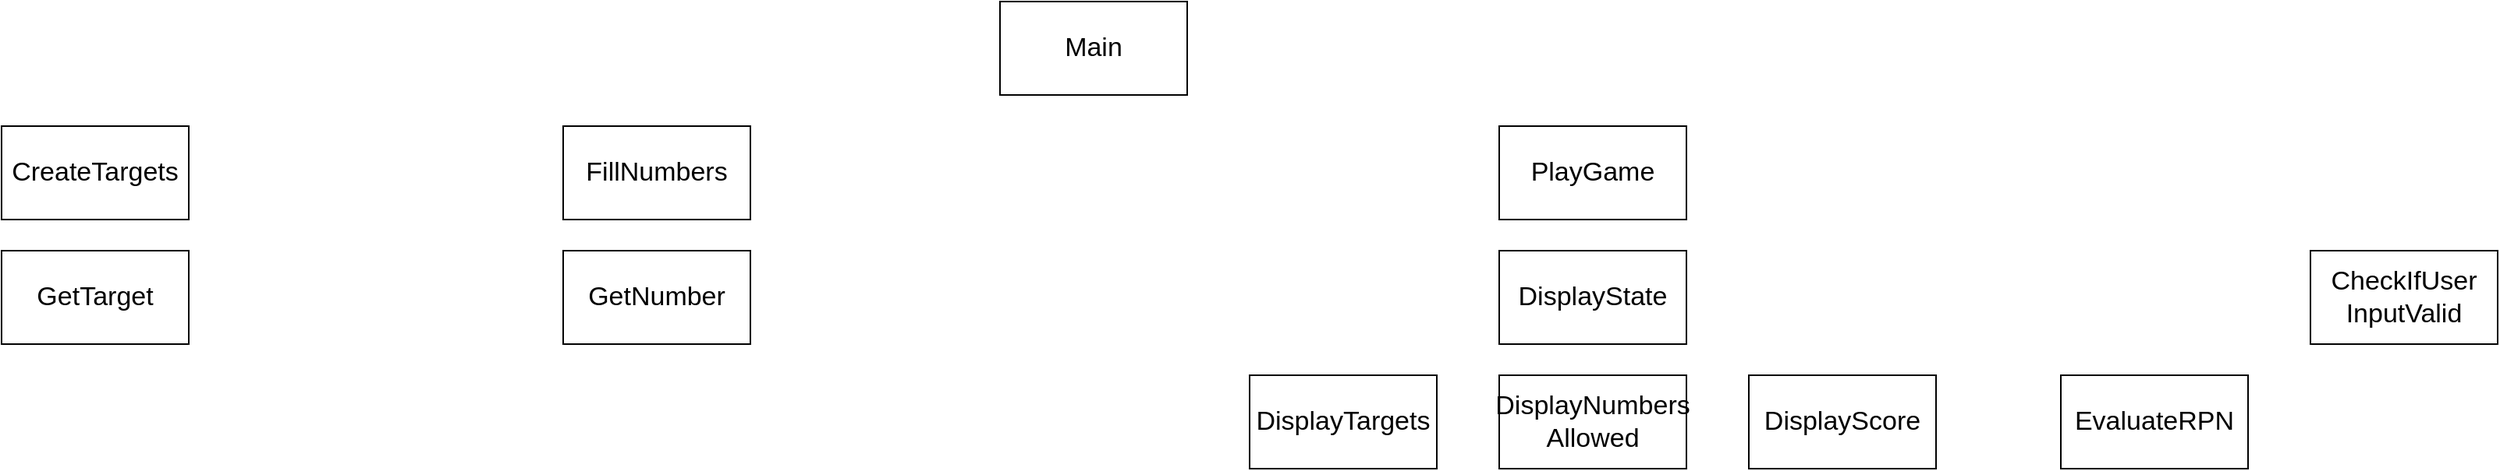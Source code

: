 <mxfile version="26.0.6">
  <diagram name="Page-1" id="VDP-v6SipQ5RF9AnJXJO">
    <mxGraphModel dx="2757" dy="2970" grid="1" gridSize="10" guides="1" tooltips="1" connect="1" arrows="1" fold="1" page="0" pageScale="1" pageWidth="850" pageHeight="1100" math="0" shadow="0">
      <root>
        <mxCell id="0" />
        <mxCell id="1" parent="0" />
        <mxCell id="sYI8A0zLiOURxTtGvRJm-1" value="Main" style="rounded=0;whiteSpace=wrap;html=1;fontSize=17;" vertex="1" parent="1">
          <mxGeometry x="-120" y="-120" width="120" height="60" as="geometry" />
        </mxCell>
        <mxCell id="sYI8A0zLiOURxTtGvRJm-2" value="CreateTargets" style="rounded=0;whiteSpace=wrap;html=1;fontSize=17;" vertex="1" parent="1">
          <mxGeometry x="-760" y="-40" width="120" height="60" as="geometry" />
        </mxCell>
        <mxCell id="sYI8A0zLiOURxTtGvRJm-3" value="FillNumbers" style="rounded=0;whiteSpace=wrap;html=1;fontSize=17;" vertex="1" parent="1">
          <mxGeometry x="-400" y="-40" width="120" height="60" as="geometry" />
        </mxCell>
        <mxCell id="sYI8A0zLiOURxTtGvRJm-4" value="PlayGame" style="rounded=0;whiteSpace=wrap;html=1;fontSize=17;" vertex="1" parent="1">
          <mxGeometry x="200" y="-40" width="120" height="60" as="geometry" />
        </mxCell>
        <mxCell id="sYI8A0zLiOURxTtGvRJm-5" value="GetTarget" style="rounded=0;whiteSpace=wrap;html=1;fontSize=17;" vertex="1" parent="1">
          <mxGeometry x="-760" y="40" width="120" height="60" as="geometry" />
        </mxCell>
        <mxCell id="sYI8A0zLiOURxTtGvRJm-6" value="GetNumber" style="rounded=0;whiteSpace=wrap;html=1;fontSize=17;" vertex="1" parent="1">
          <mxGeometry x="-400" y="40" width="120" height="60" as="geometry" />
        </mxCell>
        <mxCell id="sYI8A0zLiOURxTtGvRJm-7" value="DisplayState" style="rounded=0;whiteSpace=wrap;html=1;fontSize=17;" vertex="1" parent="1">
          <mxGeometry x="200" y="40" width="120" height="60" as="geometry" />
        </mxCell>
        <mxCell id="sYI8A0zLiOURxTtGvRJm-8" value="DisplayTargets" style="rounded=0;whiteSpace=wrap;html=1;fontSize=17;" vertex="1" parent="1">
          <mxGeometry x="40" y="120" width="120" height="60" as="geometry" />
        </mxCell>
        <mxCell id="sYI8A0zLiOURxTtGvRJm-9" value="DisplayNumbers&lt;div&gt;Allowed&lt;/div&gt;" style="rounded=0;whiteSpace=wrap;html=1;fontSize=17;" vertex="1" parent="1">
          <mxGeometry x="200" y="120" width="120" height="60" as="geometry" />
        </mxCell>
        <mxCell id="sYI8A0zLiOURxTtGvRJm-10" value="DisplayScore" style="rounded=0;whiteSpace=wrap;html=1;fontSize=17;" vertex="1" parent="1">
          <mxGeometry x="360" y="120" width="120" height="60" as="geometry" />
        </mxCell>
        <mxCell id="sYI8A0zLiOURxTtGvRJm-12" value="CheckIfUser&lt;div&gt;InputValid&lt;/div&gt;" style="rounded=0;whiteSpace=wrap;html=1;fontSize=17;" vertex="1" parent="1">
          <mxGeometry x="720" y="40" width="120" height="60" as="geometry" />
        </mxCell>
        <mxCell id="sYI8A0zLiOURxTtGvRJm-13" value="EvaluateRPN" style="rounded=0;whiteSpace=wrap;html=1;fontSize=17;" vertex="1" parent="1">
          <mxGeometry x="560" y="120" width="120" height="60" as="geometry" />
        </mxCell>
      </root>
    </mxGraphModel>
  </diagram>
</mxfile>
